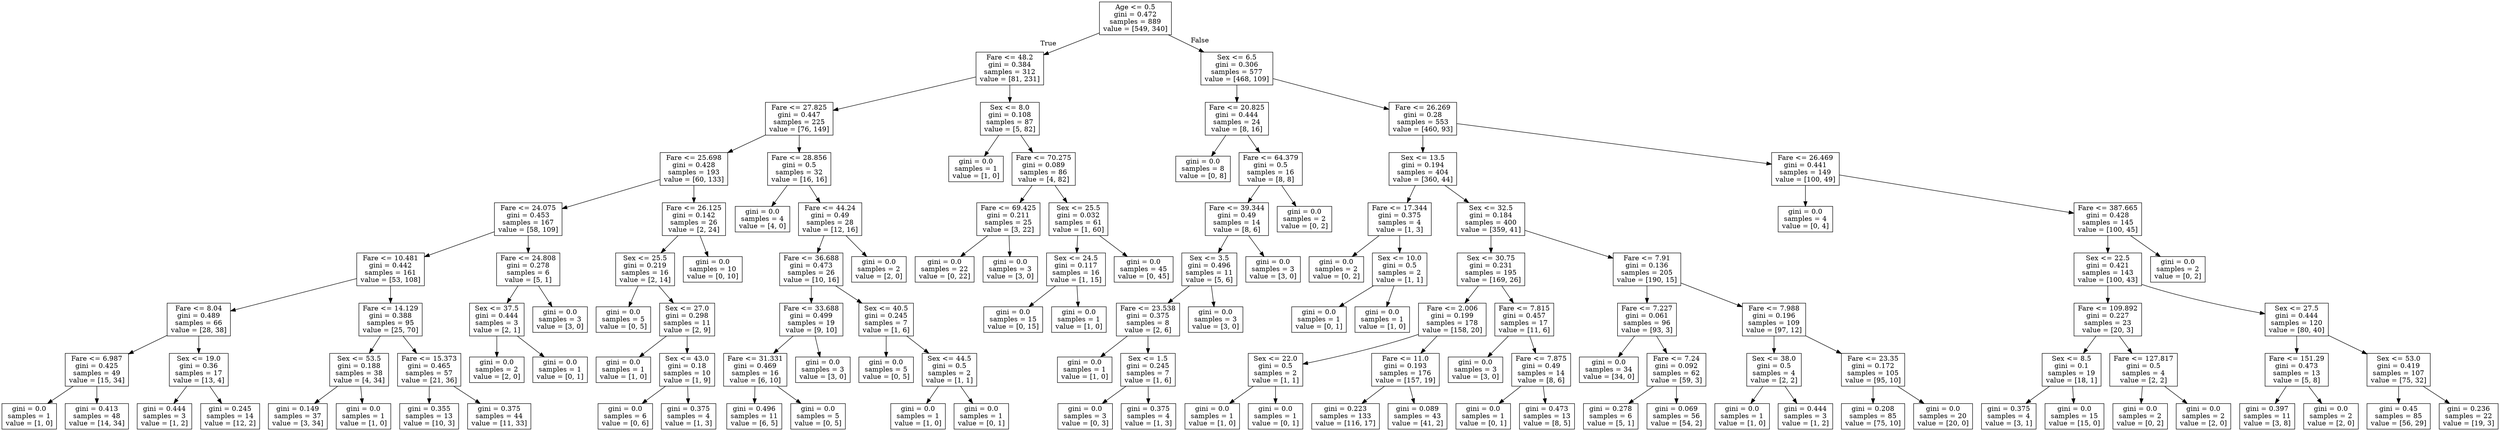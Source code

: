digraph Tree {
node [shape=box] ;
0 [label="Age <= 0.5\ngini = 0.472\nsamples = 889\nvalue = [549, 340]"] ;
1 [label="Fare <= 48.2\ngini = 0.384\nsamples = 312\nvalue = [81, 231]"] ;
0 -> 1 [labeldistance=2.5, labelangle=45, headlabel="True"] ;
2 [label="Fare <= 27.825\ngini = 0.447\nsamples = 225\nvalue = [76, 149]"] ;
1 -> 2 ;
3 [label="Fare <= 25.698\ngini = 0.428\nsamples = 193\nvalue = [60, 133]"] ;
2 -> 3 ;
4 [label="Fare <= 24.075\ngini = 0.453\nsamples = 167\nvalue = [58, 109]"] ;
3 -> 4 ;
5 [label="Fare <= 10.481\ngini = 0.442\nsamples = 161\nvalue = [53, 108]"] ;
4 -> 5 ;
6 [label="Fare <= 8.04\ngini = 0.489\nsamples = 66\nvalue = [28, 38]"] ;
5 -> 6 ;
7 [label="Fare <= 6.987\ngini = 0.425\nsamples = 49\nvalue = [15, 34]"] ;
6 -> 7 ;
8 [label="gini = 0.0\nsamples = 1\nvalue = [1, 0]"] ;
7 -> 8 ;
9 [label="gini = 0.413\nsamples = 48\nvalue = [14, 34]"] ;
7 -> 9 ;
10 [label="Sex <= 19.0\ngini = 0.36\nsamples = 17\nvalue = [13, 4]"] ;
6 -> 10 ;
11 [label="gini = 0.444\nsamples = 3\nvalue = [1, 2]"] ;
10 -> 11 ;
12 [label="gini = 0.245\nsamples = 14\nvalue = [12, 2]"] ;
10 -> 12 ;
13 [label="Fare <= 14.129\ngini = 0.388\nsamples = 95\nvalue = [25, 70]"] ;
5 -> 13 ;
14 [label="Sex <= 53.5\ngini = 0.188\nsamples = 38\nvalue = [4, 34]"] ;
13 -> 14 ;
15 [label="gini = 0.149\nsamples = 37\nvalue = [3, 34]"] ;
14 -> 15 ;
16 [label="gini = 0.0\nsamples = 1\nvalue = [1, 0]"] ;
14 -> 16 ;
17 [label="Fare <= 15.373\ngini = 0.465\nsamples = 57\nvalue = [21, 36]"] ;
13 -> 17 ;
18 [label="gini = 0.355\nsamples = 13\nvalue = [10, 3]"] ;
17 -> 18 ;
19 [label="gini = 0.375\nsamples = 44\nvalue = [11, 33]"] ;
17 -> 19 ;
20 [label="Fare <= 24.808\ngini = 0.278\nsamples = 6\nvalue = [5, 1]"] ;
4 -> 20 ;
21 [label="Sex <= 37.5\ngini = 0.444\nsamples = 3\nvalue = [2, 1]"] ;
20 -> 21 ;
22 [label="gini = 0.0\nsamples = 2\nvalue = [2, 0]"] ;
21 -> 22 ;
23 [label="gini = 0.0\nsamples = 1\nvalue = [0, 1]"] ;
21 -> 23 ;
24 [label="gini = 0.0\nsamples = 3\nvalue = [3, 0]"] ;
20 -> 24 ;
25 [label="Fare <= 26.125\ngini = 0.142\nsamples = 26\nvalue = [2, 24]"] ;
3 -> 25 ;
26 [label="Sex <= 25.5\ngini = 0.219\nsamples = 16\nvalue = [2, 14]"] ;
25 -> 26 ;
27 [label="gini = 0.0\nsamples = 5\nvalue = [0, 5]"] ;
26 -> 27 ;
28 [label="Sex <= 27.0\ngini = 0.298\nsamples = 11\nvalue = [2, 9]"] ;
26 -> 28 ;
29 [label="gini = 0.0\nsamples = 1\nvalue = [1, 0]"] ;
28 -> 29 ;
30 [label="Sex <= 43.0\ngini = 0.18\nsamples = 10\nvalue = [1, 9]"] ;
28 -> 30 ;
31 [label="gini = 0.0\nsamples = 6\nvalue = [0, 6]"] ;
30 -> 31 ;
32 [label="gini = 0.375\nsamples = 4\nvalue = [1, 3]"] ;
30 -> 32 ;
33 [label="gini = 0.0\nsamples = 10\nvalue = [0, 10]"] ;
25 -> 33 ;
34 [label="Fare <= 28.856\ngini = 0.5\nsamples = 32\nvalue = [16, 16]"] ;
2 -> 34 ;
35 [label="gini = 0.0\nsamples = 4\nvalue = [4, 0]"] ;
34 -> 35 ;
36 [label="Fare <= 44.24\ngini = 0.49\nsamples = 28\nvalue = [12, 16]"] ;
34 -> 36 ;
37 [label="Fare <= 36.688\ngini = 0.473\nsamples = 26\nvalue = [10, 16]"] ;
36 -> 37 ;
38 [label="Fare <= 33.688\ngini = 0.499\nsamples = 19\nvalue = [9, 10]"] ;
37 -> 38 ;
39 [label="Fare <= 31.331\ngini = 0.469\nsamples = 16\nvalue = [6, 10]"] ;
38 -> 39 ;
40 [label="gini = 0.496\nsamples = 11\nvalue = [6, 5]"] ;
39 -> 40 ;
41 [label="gini = 0.0\nsamples = 5\nvalue = [0, 5]"] ;
39 -> 41 ;
42 [label="gini = 0.0\nsamples = 3\nvalue = [3, 0]"] ;
38 -> 42 ;
43 [label="Sex <= 40.5\ngini = 0.245\nsamples = 7\nvalue = [1, 6]"] ;
37 -> 43 ;
44 [label="gini = 0.0\nsamples = 5\nvalue = [0, 5]"] ;
43 -> 44 ;
45 [label="Sex <= 44.5\ngini = 0.5\nsamples = 2\nvalue = [1, 1]"] ;
43 -> 45 ;
46 [label="gini = 0.0\nsamples = 1\nvalue = [1, 0]"] ;
45 -> 46 ;
47 [label="gini = 0.0\nsamples = 1\nvalue = [0, 1]"] ;
45 -> 47 ;
48 [label="gini = 0.0\nsamples = 2\nvalue = [2, 0]"] ;
36 -> 48 ;
49 [label="Sex <= 8.0\ngini = 0.108\nsamples = 87\nvalue = [5, 82]"] ;
1 -> 49 ;
50 [label="gini = 0.0\nsamples = 1\nvalue = [1, 0]"] ;
49 -> 50 ;
51 [label="Fare <= 70.275\ngini = 0.089\nsamples = 86\nvalue = [4, 82]"] ;
49 -> 51 ;
52 [label="Fare <= 69.425\ngini = 0.211\nsamples = 25\nvalue = [3, 22]"] ;
51 -> 52 ;
53 [label="gini = 0.0\nsamples = 22\nvalue = [0, 22]"] ;
52 -> 53 ;
54 [label="gini = 0.0\nsamples = 3\nvalue = [3, 0]"] ;
52 -> 54 ;
55 [label="Sex <= 25.5\ngini = 0.032\nsamples = 61\nvalue = [1, 60]"] ;
51 -> 55 ;
56 [label="Sex <= 24.5\ngini = 0.117\nsamples = 16\nvalue = [1, 15]"] ;
55 -> 56 ;
57 [label="gini = 0.0\nsamples = 15\nvalue = [0, 15]"] ;
56 -> 57 ;
58 [label="gini = 0.0\nsamples = 1\nvalue = [1, 0]"] ;
56 -> 58 ;
59 [label="gini = 0.0\nsamples = 45\nvalue = [0, 45]"] ;
55 -> 59 ;
60 [label="Sex <= 6.5\ngini = 0.306\nsamples = 577\nvalue = [468, 109]"] ;
0 -> 60 [labeldistance=2.5, labelangle=-45, headlabel="False"] ;
61 [label="Fare <= 20.825\ngini = 0.444\nsamples = 24\nvalue = [8, 16]"] ;
60 -> 61 ;
62 [label="gini = 0.0\nsamples = 8\nvalue = [0, 8]"] ;
61 -> 62 ;
63 [label="Fare <= 64.379\ngini = 0.5\nsamples = 16\nvalue = [8, 8]"] ;
61 -> 63 ;
64 [label="Fare <= 39.344\ngini = 0.49\nsamples = 14\nvalue = [8, 6]"] ;
63 -> 64 ;
65 [label="Sex <= 3.5\ngini = 0.496\nsamples = 11\nvalue = [5, 6]"] ;
64 -> 65 ;
66 [label="Fare <= 23.538\ngini = 0.375\nsamples = 8\nvalue = [2, 6]"] ;
65 -> 66 ;
67 [label="gini = 0.0\nsamples = 1\nvalue = [1, 0]"] ;
66 -> 67 ;
68 [label="Sex <= 1.5\ngini = 0.245\nsamples = 7\nvalue = [1, 6]"] ;
66 -> 68 ;
69 [label="gini = 0.0\nsamples = 3\nvalue = [0, 3]"] ;
68 -> 69 ;
70 [label="gini = 0.375\nsamples = 4\nvalue = [1, 3]"] ;
68 -> 70 ;
71 [label="gini = 0.0\nsamples = 3\nvalue = [3, 0]"] ;
65 -> 71 ;
72 [label="gini = 0.0\nsamples = 3\nvalue = [3, 0]"] ;
64 -> 72 ;
73 [label="gini = 0.0\nsamples = 2\nvalue = [0, 2]"] ;
63 -> 73 ;
74 [label="Fare <= 26.269\ngini = 0.28\nsamples = 553\nvalue = [460, 93]"] ;
60 -> 74 ;
75 [label="Sex <= 13.5\ngini = 0.194\nsamples = 404\nvalue = [360, 44]"] ;
74 -> 75 ;
76 [label="Fare <= 17.344\ngini = 0.375\nsamples = 4\nvalue = [1, 3]"] ;
75 -> 76 ;
77 [label="gini = 0.0\nsamples = 2\nvalue = [0, 2]"] ;
76 -> 77 ;
78 [label="Sex <= 10.0\ngini = 0.5\nsamples = 2\nvalue = [1, 1]"] ;
76 -> 78 ;
79 [label="gini = 0.0\nsamples = 1\nvalue = [0, 1]"] ;
78 -> 79 ;
80 [label="gini = 0.0\nsamples = 1\nvalue = [1, 0]"] ;
78 -> 80 ;
81 [label="Sex <= 32.5\ngini = 0.184\nsamples = 400\nvalue = [359, 41]"] ;
75 -> 81 ;
82 [label="Sex <= 30.75\ngini = 0.231\nsamples = 195\nvalue = [169, 26]"] ;
81 -> 82 ;
83 [label="Fare <= 2.006\ngini = 0.199\nsamples = 178\nvalue = [158, 20]"] ;
82 -> 83 ;
84 [label="Sex <= 22.0\ngini = 0.5\nsamples = 2\nvalue = [1, 1]"] ;
83 -> 84 ;
85 [label="gini = 0.0\nsamples = 1\nvalue = [1, 0]"] ;
84 -> 85 ;
86 [label="gini = 0.0\nsamples = 1\nvalue = [0, 1]"] ;
84 -> 86 ;
87 [label="Fare <= 11.0\ngini = 0.193\nsamples = 176\nvalue = [157, 19]"] ;
83 -> 87 ;
88 [label="gini = 0.223\nsamples = 133\nvalue = [116, 17]"] ;
87 -> 88 ;
89 [label="gini = 0.089\nsamples = 43\nvalue = [41, 2]"] ;
87 -> 89 ;
90 [label="Fare <= 7.815\ngini = 0.457\nsamples = 17\nvalue = [11, 6]"] ;
82 -> 90 ;
91 [label="gini = 0.0\nsamples = 3\nvalue = [3, 0]"] ;
90 -> 91 ;
92 [label="Fare <= 7.875\ngini = 0.49\nsamples = 14\nvalue = [8, 6]"] ;
90 -> 92 ;
93 [label="gini = 0.0\nsamples = 1\nvalue = [0, 1]"] ;
92 -> 93 ;
94 [label="gini = 0.473\nsamples = 13\nvalue = [8, 5]"] ;
92 -> 94 ;
95 [label="Fare <= 7.91\ngini = 0.136\nsamples = 205\nvalue = [190, 15]"] ;
81 -> 95 ;
96 [label="Fare <= 7.227\ngini = 0.061\nsamples = 96\nvalue = [93, 3]"] ;
95 -> 96 ;
97 [label="gini = 0.0\nsamples = 34\nvalue = [34, 0]"] ;
96 -> 97 ;
98 [label="Fare <= 7.24\ngini = 0.092\nsamples = 62\nvalue = [59, 3]"] ;
96 -> 98 ;
99 [label="gini = 0.278\nsamples = 6\nvalue = [5, 1]"] ;
98 -> 99 ;
100 [label="gini = 0.069\nsamples = 56\nvalue = [54, 2]"] ;
98 -> 100 ;
101 [label="Fare <= 7.988\ngini = 0.196\nsamples = 109\nvalue = [97, 12]"] ;
95 -> 101 ;
102 [label="Sex <= 38.0\ngini = 0.5\nsamples = 4\nvalue = [2, 2]"] ;
101 -> 102 ;
103 [label="gini = 0.0\nsamples = 1\nvalue = [1, 0]"] ;
102 -> 103 ;
104 [label="gini = 0.444\nsamples = 3\nvalue = [1, 2]"] ;
102 -> 104 ;
105 [label="Fare <= 23.35\ngini = 0.172\nsamples = 105\nvalue = [95, 10]"] ;
101 -> 105 ;
106 [label="gini = 0.208\nsamples = 85\nvalue = [75, 10]"] ;
105 -> 106 ;
107 [label="gini = 0.0\nsamples = 20\nvalue = [20, 0]"] ;
105 -> 107 ;
108 [label="Fare <= 26.469\ngini = 0.441\nsamples = 149\nvalue = [100, 49]"] ;
74 -> 108 ;
109 [label="gini = 0.0\nsamples = 4\nvalue = [0, 4]"] ;
108 -> 109 ;
110 [label="Fare <= 387.665\ngini = 0.428\nsamples = 145\nvalue = [100, 45]"] ;
108 -> 110 ;
111 [label="Sex <= 22.5\ngini = 0.421\nsamples = 143\nvalue = [100, 43]"] ;
110 -> 111 ;
112 [label="Fare <= 109.892\ngini = 0.227\nsamples = 23\nvalue = [20, 3]"] ;
111 -> 112 ;
113 [label="Sex <= 8.5\ngini = 0.1\nsamples = 19\nvalue = [18, 1]"] ;
112 -> 113 ;
114 [label="gini = 0.375\nsamples = 4\nvalue = [3, 1]"] ;
113 -> 114 ;
115 [label="gini = 0.0\nsamples = 15\nvalue = [15, 0]"] ;
113 -> 115 ;
116 [label="Fare <= 127.817\ngini = 0.5\nsamples = 4\nvalue = [2, 2]"] ;
112 -> 116 ;
117 [label="gini = 0.0\nsamples = 2\nvalue = [0, 2]"] ;
116 -> 117 ;
118 [label="gini = 0.0\nsamples = 2\nvalue = [2, 0]"] ;
116 -> 118 ;
119 [label="Sex <= 27.5\ngini = 0.444\nsamples = 120\nvalue = [80, 40]"] ;
111 -> 119 ;
120 [label="Fare <= 151.29\ngini = 0.473\nsamples = 13\nvalue = [5, 8]"] ;
119 -> 120 ;
121 [label="gini = 0.397\nsamples = 11\nvalue = [3, 8]"] ;
120 -> 121 ;
122 [label="gini = 0.0\nsamples = 2\nvalue = [2, 0]"] ;
120 -> 122 ;
123 [label="Sex <= 53.0\ngini = 0.419\nsamples = 107\nvalue = [75, 32]"] ;
119 -> 123 ;
124 [label="gini = 0.45\nsamples = 85\nvalue = [56, 29]"] ;
123 -> 124 ;
125 [label="gini = 0.236\nsamples = 22\nvalue = [19, 3]"] ;
123 -> 125 ;
126 [label="gini = 0.0\nsamples = 2\nvalue = [0, 2]"] ;
110 -> 126 ;
}